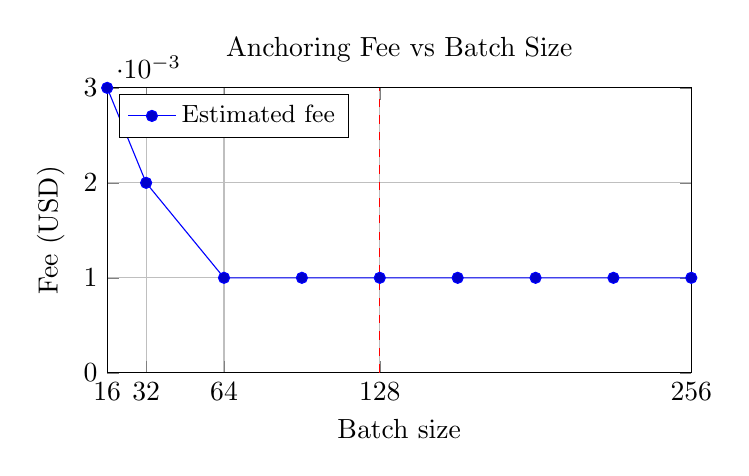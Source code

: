 % Placeholder anchoring cost plot (replace with real data script output)
\begin{tikzpicture}
  \begin{axis}[
    width=9cm,height=5.2cm,
    xlabel={Batch size},ylabel={Fee (USD)},
    ymin=0,ymax=0.003,
    xmin=16,xmax=256,
    xtick={16,32,64,128,256},
    ytick={0,0.001,0.002,0.003},
    grid=both,
    title={Anchoring Fee vs Batch Size},
    legend style={font=\small,at={(0.02,0.98)},anchor=north west}
  ]
  % synthetic convex curve (economies to sweet spot then flat)
  \addplot+[mark=*] coordinates {
    (16,0.003)(32,0.002)(64,0.001)(96,0.001)(128,0.001)(160,0.001)(192,0.001)(224,0.001)(256,0.001)
  };
  \addlegendentry{Estimated fee}
  \draw[dashed,red] (axis cs:128,0) -- (axis cs:128,0.003) node[above, font=\scriptsize]{sweet spot};
  \end{axis}
\end{tikzpicture}

